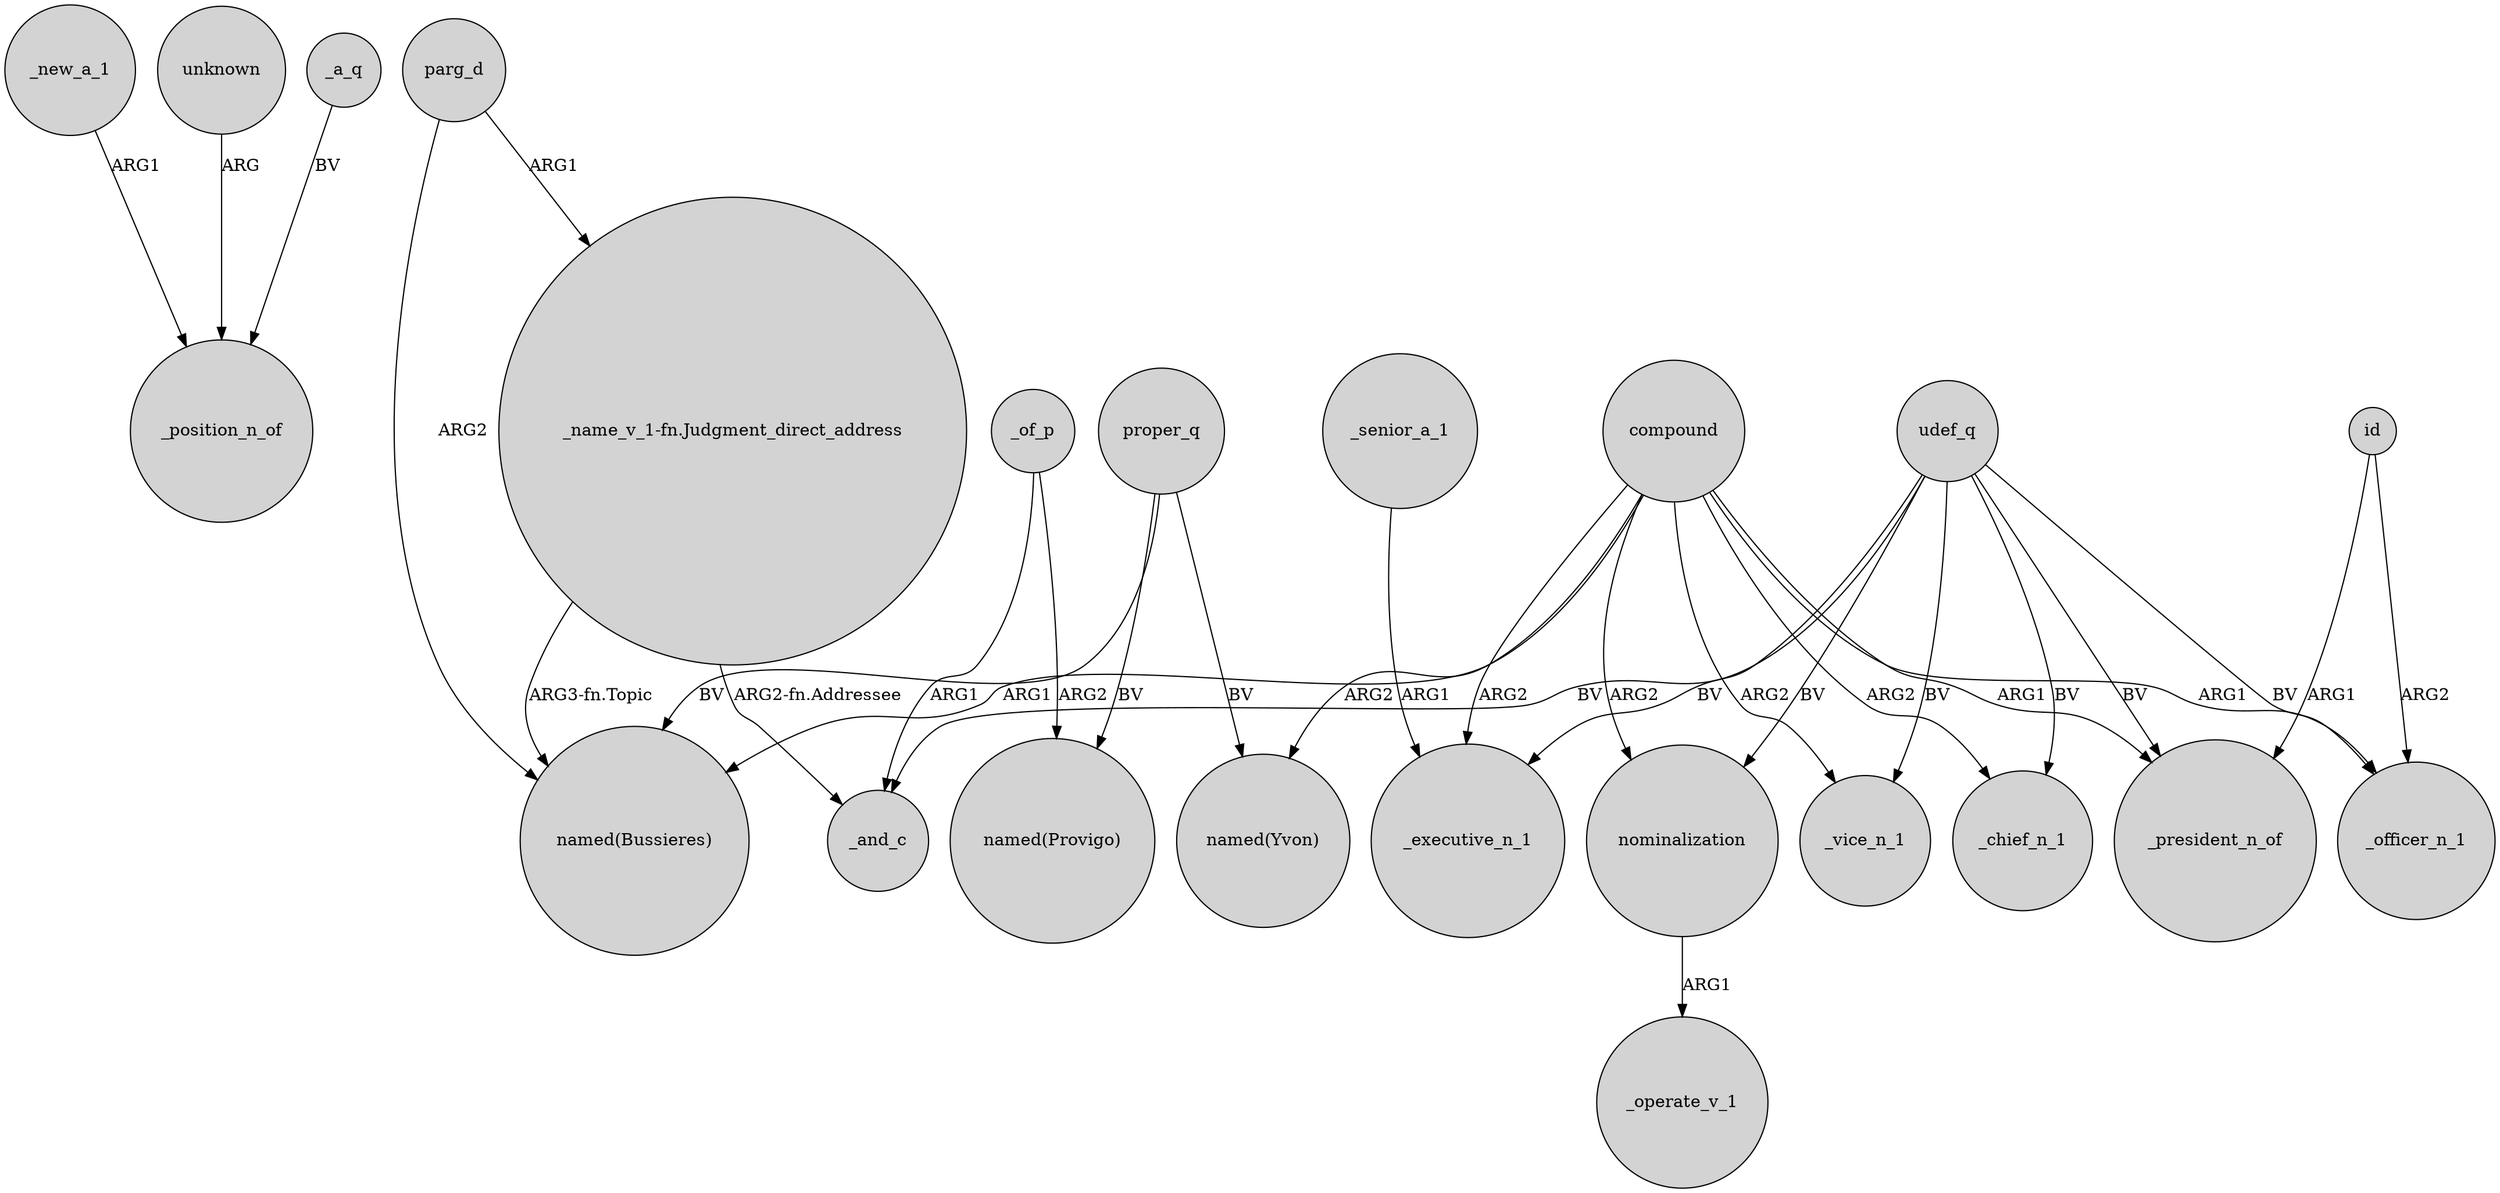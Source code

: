 digraph {
	node [shape=circle style=filled]
	_new_a_1 -> _position_n_of [label=ARG1]
	compound -> _chief_n_1 [label=ARG2]
	_senior_a_1 -> _executive_n_1 [label=ARG1]
	compound -> "named(Bussieres)" [label=ARG1]
	udef_q -> _chief_n_1 [label=BV]
	"_name_v_1-fn.Judgment_direct_address" -> _and_c [label="ARG2-fn.Addressee"]
	udef_q -> nominalization [label=BV]
	nominalization -> _operate_v_1 [label=ARG1]
	udef_q -> _and_c [label=BV]
	proper_q -> "named(Bussieres)" [label=BV]
	_of_p -> _and_c [label=ARG1]
	compound -> nominalization [label=ARG2]
	parg_d -> "named(Bussieres)" [label=ARG2]
	udef_q -> _executive_n_1 [label=BV]
	udef_q -> _vice_n_1 [label=BV]
	id -> _president_n_of [label=ARG1]
	proper_q -> "named(Provigo)" [label=BV]
	compound -> _officer_n_1 [label=ARG1]
	udef_q -> _officer_n_1 [label=BV]
	unknown -> _position_n_of [label=ARG]
	compound -> _vice_n_1 [label=ARG2]
	compound -> _president_n_of [label=ARG1]
	compound -> "named(Yvon)" [label=ARG2]
	_of_p -> "named(Provigo)" [label=ARG2]
	udef_q -> _president_n_of [label=BV]
	parg_d -> "_name_v_1-fn.Judgment_direct_address" [label=ARG1]
	id -> _officer_n_1 [label=ARG2]
	compound -> _executive_n_1 [label=ARG2]
	proper_q -> "named(Yvon)" [label=BV]
	"_name_v_1-fn.Judgment_direct_address" -> "named(Bussieres)" [label="ARG3-fn.Topic"]
	_a_q -> _position_n_of [label=BV]
}

